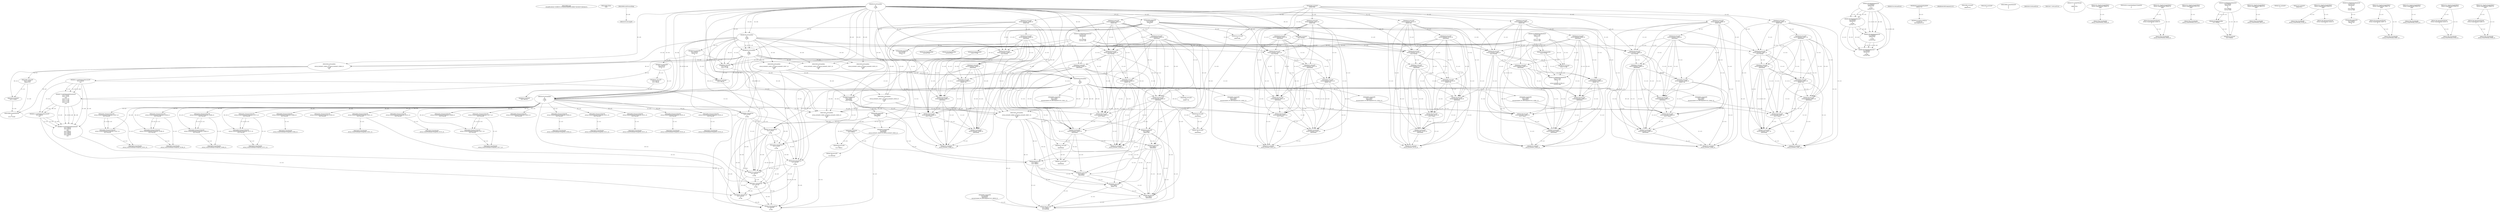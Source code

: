 // Global SCDG with merge call
digraph {
	0 [label="268454688.main
263adf82e9e0ec7e596fc01cc304db4d3dbbf0bccbfdd27d434f2972b904847b"]
	1 [label="268454699.Sleep
1000"]
	2 [label="268450908.GetProcessHeap
"]
	3 [label="268465424.VirtualAlloc
0
128
12288
4"]
	4 [label="268465190.RegOpenKeyExW
2147483650
268501000
0
131097
2147417172"]
	5 [label="268465489.wsprintfW
3221762048
268500964
0"]
	3 -> 5 [label="(0-->1)"]
	6 [label="268466183.VirtualAlloc
0
1024
12288
4"]
	3 -> 6 [label="(3-->3)"]
	3 -> 6 [label="(4-->4)"]
	7 [label="268466202.VirtualAlloc
0
3596
12288
4"]
	3 -> 7 [label="(3-->3)"]
	6 -> 7 [label="(3-->3)"]
	3 -> 7 [label="(4-->4)"]
	6 -> 7 [label="(4-->4)"]
	8 [label="268466212.GetWindowsDirectoryW
3221770240
256"]
	7 -> 8 [label="(0-->1)"]
	9 [label="268466270.GetVolumeInformationW
3221770240
3221770752
256
3221771776
3221771784
3221771780
3221771264
256"]
	7 -> 9 [label="(0-->1)"]
	8 -> 9 [label="(1-->1)"]
	8 -> 9 [label="(2-->3)"]
	8 -> 9 [label="(2-->8)"]
	10 [label="268465190.RegOpenKeyExW
2147483650
268501632
0
131097
2147417172"]
	4 -> 10 [label="(1-->1)"]
	4 -> 10 [label="(4-->4)"]
	4 -> 10 [label="(5-->5)"]
	11 [label="268465223.RegQueryValueExW
3221771788
268501592
0
0
3221771788
2147417188"]
	12 [label="268465254.GetLastError
"]
	13 [label="268465263.RegCloseKey
3221771788"]
	11 -> 13 [label="(1-->1)"]
	11 -> 13 [label="(5-->1)"]
	14 [label="268466376.wsprintfW
3221766144
268501204
0"]
	6 -> 14 [label="(0-->1)"]
	15 [label="268466397.lstrcatW
3221766144
3221771788"]
	6 -> 15 [label="(0-->1)"]
	14 -> 15 [label="(1-->1)"]
	11 -> 15 [label="(1-->2)"]
	11 -> 15 [label="(5-->2)"]
	13 -> 15 [label="(1-->2)"]
	16 [label="268466409.GetModuleHandleW
268501752"]
	17 [label="268466416.GetProcAddress
270536744
RtlComputeCrc32"]
	16 -> 17 [label="(0-->1)"]
	18 [label="268466432.lstrlenW
3221766144"]
	6 -> 18 [label="(0-->1)"]
	14 -> 18 [label="(1-->1)"]
	15 -> 18 [label="(1-->1)"]
	19 [label="268466449.RtlComputeCrc32
"]
	20 [label="268466481.VirtualFree
3221770240
0
32768"]
	7 -> 20 [label="(0-->1)"]
	8 -> 20 [label="(1-->1)"]
	9 -> 20 [label="(1-->1)"]
	21 [label="268464882.lstrlenW
3221762048"]
	3 -> 21 [label="(0-->1)"]
	5 -> 21 [label="(1-->1)"]
	22 [label="268464893.lstrlenW
268497860"]
	23 [label="268453932.VirtualAlloc
0
retval_lstrlenW_32855_32_retval_lstrlenW_32857_32
12288
64"]
	3 -> 23 [label="(3-->3)"]
	6 -> 23 [label="(3-->3)"]
	7 -> 23 [label="(3-->3)"]
	24 [label="268453967.lstrcpyW
0
268497976"]
	25 [label="268453974.lstrlenW
0"]
	26 [label="268464425.lstrcatW
retval_lstrlenW_32898_32
268497860"]
	22 -> 26 [label="(1-->2)"]
	27 [label="268464433.lstrcatW
retval_lstrlenW_32898_32
268500944"]
	26 -> 27 [label="(1-->1)"]
	28 [label="268464439.lstrcatW
retval_lstrlenW_32898_32
3221762048"]
	26 -> 28 [label="(1-->1)"]
	27 -> 28 [label="(1-->1)"]
	3 -> 28 [label="(0-->2)"]
	5 -> 28 [label="(1-->2)"]
	21 -> 28 [label="(1-->2)"]
	29 [label="268464447.lstrcatW
retval_lstrlenW_32898_32
268500948"]
	26 -> 29 [label="(1-->1)"]
	27 -> 29 [label="(1-->1)"]
	28 -> 29 [label="(1-->1)"]
	30 [label="268464636.VirtualAlloc
0
66
12288
64"]
	3 -> 30 [label="(3-->3)"]
	6 -> 30 [label="(3-->3)"]
	7 -> 30 [label="(3-->3)"]
	23 -> 30 [label="(3-->3)"]
	23 -> 30 [label="(4-->4)"]
	31 [label="268464679.wsprintfW
3221778432
268500964
3221774336"]
	30 -> 31 [label="(0-->1)"]
	5 -> 31 [label="(2-->2)"]
	23 -> 31 [label="(0-->3)"]
	32 [label="268464692.lstrcatW
retval_lstrlenW_32898_32
268497764"]
	26 -> 32 [label="(1-->1)"]
	27 -> 32 [label="(1-->1)"]
	28 -> 32 [label="(1-->1)"]
	29 -> 32 [label="(1-->1)"]
	33 [label="268464700.lstrcatW
retval_lstrlenW_32898_32
268500944"]
	26 -> 33 [label="(1-->1)"]
	27 -> 33 [label="(1-->1)"]
	28 -> 33 [label="(1-->1)"]
	29 -> 33 [label="(1-->1)"]
	32 -> 33 [label="(1-->1)"]
	27 -> 33 [label="(2-->2)"]
	34 [label="268464706.lstrcatW
retval_lstrlenW_32898_32
3221778432"]
	26 -> 34 [label="(1-->1)"]
	27 -> 34 [label="(1-->1)"]
	28 -> 34 [label="(1-->1)"]
	29 -> 34 [label="(1-->1)"]
	32 -> 34 [label="(1-->1)"]
	33 -> 34 [label="(1-->1)"]
	30 -> 34 [label="(0-->2)"]
	31 -> 34 [label="(1-->2)"]
	35 [label="268464714.lstrcatW
retval_lstrlenW_32898_32
268500948"]
	26 -> 35 [label="(1-->1)"]
	27 -> 35 [label="(1-->1)"]
	28 -> 35 [label="(1-->1)"]
	29 -> 35 [label="(1-->1)"]
	32 -> 35 [label="(1-->1)"]
	33 -> 35 [label="(1-->1)"]
	34 -> 35 [label="(1-->1)"]
	29 -> 35 [label="(2-->2)"]
	36 [label="268464726.VirtualFree
3221778432
0
32768"]
	30 -> 36 [label="(0-->1)"]
	31 -> 36 [label="(1-->1)"]
	34 -> 36 [label="(2-->1)"]
	20 -> 36 [label="(3-->3)"]
	37 [label="268464767.lstrlenW
retval_lstrlenW_32898_32"]
	26 -> 37 [label="(1-->1)"]
	27 -> 37 [label="(1-->1)"]
	28 -> 37 [label="(1-->1)"]
	29 -> 37 [label="(1-->1)"]
	32 -> 37 [label="(1-->1)"]
	33 -> 37 [label="(1-->1)"]
	34 -> 37 [label="(1-->1)"]
	35 -> 37 [label="(1-->1)"]
	38 [label="268453998.CreateMutexW
0
0
0"]
	39 [label="268454010.GetLastError
"]
	40 [label="268454017.GetLastError
"]
	41 [label="268454043.VirtualFree
3221774336
0
32768"]
	23 -> 41 [label="(0-->1)"]
	31 -> 41 [label="(3-->1)"]
	20 -> 41 [label="(3-->3)"]
	36 -> 41 [label="(3-->3)"]
	42 [label="268467629.VirtualFree
3221762048
0
32768"]
	3 -> 42 [label="(0-->1)"]
	5 -> 42 [label="(1-->1)"]
	21 -> 42 [label="(1-->1)"]
	28 -> 42 [label="(2-->1)"]
	20 -> 42 [label="(3-->3)"]
	36 -> 42 [label="(3-->3)"]
	41 -> 42 [label="(3-->3)"]
	43 [label="268467737.VirtualFree
3221766144
0
32768"]
	6 -> 43 [label="(0-->1)"]
	14 -> 43 [label="(1-->1)"]
	15 -> 43 [label="(1-->1)"]
	18 -> 43 [label="(1-->1)"]
	20 -> 43 [label="(3-->3)"]
	36 -> 43 [label="(3-->3)"]
	41 -> 43 [label="(3-->3)"]
	42 -> 43 [label="(3-->3)"]
	44 [label="268454737.CreateThread
0
0
268447024
0
0
0"]
	45 [label="268454761.WaitForSingleObject
retval_CreateThread_33380_32
5000"]
	46 [label="268454790.CloseHandle
retval_CreateThread_33380_32"]
	45 -> 46 [label="(1-->1)"]
	47 [label="268454450.CreateToolhelp32Snapshot
2
0"]
	48 [label="268454476.VirtualAlloc
0
556
12288
4"]
	3 -> 48 [label="(3-->3)"]
	6 -> 48 [label="(3-->3)"]
	7 -> 48 [label="(3-->3)"]
	23 -> 48 [label="(3-->3)"]
	30 -> 48 [label="(3-->3)"]
	3 -> 48 [label="(4-->4)"]
	6 -> 48 [label="(4-->4)"]
	7 -> 48 [label="(4-->4)"]
	49 [label="268454501.Process32FirstW
retval_CreateToolhelp32Snapshot_33588_32
3221782528"]
	48 -> 49 [label="(0-->2)"]
	50 [label="268454533.lstrcmpiW
"]
	2 -> 50 [label="(0-->0)"]
	51 [label="268465223.RegQueryValueExW
2147417376
268500984
0
0
3221762048
2147417188"]
	3 -> 51 [label="(0-->5)"]
	52 [label="268465263.RegCloseKey
2147417376"]
	51 -> 52 [label="(1-->1)"]
	53 [label="268453932.VirtualAlloc
0
retval_lstrlenW_32827_32_retval_lstrlenW_32826_32
12288
64"]
	3 -> 53 [label="(3-->3)"]
	6 -> 53 [label="(3-->3)"]
	7 -> 53 [label="(3-->3)"]
	54 [label="268464425.lstrcatW
retval_lstrlenW_32840_32
268497860"]
	22 -> 54 [label="(1-->2)"]
	55 [label="268464433.lstrcatW
retval_lstrlenW_32840_32
268500944"]
	54 -> 55 [label="(1-->1)"]
	56 [label="268464439.lstrcatW
retval_lstrlenW_32840_32
3221762048"]
	54 -> 56 [label="(1-->1)"]
	55 -> 56 [label="(1-->1)"]
	3 -> 56 [label="(0-->2)"]
	5 -> 56 [label="(1-->2)"]
	21 -> 56 [label="(1-->2)"]
	51 -> 56 [label="(5-->2)"]
	57 [label="268464447.lstrcatW
retval_lstrlenW_32840_32
268500948"]
	54 -> 57 [label="(1-->1)"]
	55 -> 57 [label="(1-->1)"]
	56 -> 57 [label="(1-->1)"]
	58 [label="268464692.lstrcatW
retval_lstrlenW_32840_32
268497764"]
	54 -> 58 [label="(1-->1)"]
	55 -> 58 [label="(1-->1)"]
	56 -> 58 [label="(1-->1)"]
	57 -> 58 [label="(1-->1)"]
	59 [label="268464700.lstrcatW
retval_lstrlenW_32840_32
268500944"]
	54 -> 59 [label="(1-->1)"]
	55 -> 59 [label="(1-->1)"]
	56 -> 59 [label="(1-->1)"]
	57 -> 59 [label="(1-->1)"]
	58 -> 59 [label="(1-->1)"]
	55 -> 59 [label="(2-->2)"]
	60 [label="268464706.lstrcatW
retval_lstrlenW_32840_32
3221778432"]
	54 -> 60 [label="(1-->1)"]
	55 -> 60 [label="(1-->1)"]
	56 -> 60 [label="(1-->1)"]
	57 -> 60 [label="(1-->1)"]
	58 -> 60 [label="(1-->1)"]
	59 -> 60 [label="(1-->1)"]
	30 -> 60 [label="(0-->2)"]
	31 -> 60 [label="(1-->2)"]
	61 [label="268464714.lstrcatW
retval_lstrlenW_32840_32
268500948"]
	54 -> 61 [label="(1-->1)"]
	55 -> 61 [label="(1-->1)"]
	56 -> 61 [label="(1-->1)"]
	57 -> 61 [label="(1-->1)"]
	58 -> 61 [label="(1-->1)"]
	59 -> 61 [label="(1-->1)"]
	60 -> 61 [label="(1-->1)"]
	57 -> 61 [label="(2-->2)"]
	62 [label="268464767.lstrlenW
retval_lstrlenW_32840_32"]
	54 -> 62 [label="(1-->1)"]
	55 -> 62 [label="(1-->1)"]
	56 -> 62 [label="(1-->1)"]
	57 -> 62 [label="(1-->1)"]
	58 -> 62 [label="(1-->1)"]
	59 -> 62 [label="(1-->1)"]
	60 -> 62 [label="(1-->1)"]
	61 -> 62 [label="(1-->1)"]
	63 [label="268454761.WaitForSingleObject
retval_CreateThread_32929_32
5000"]
	64 [label="268454780.TerminateThread
retval_CreateThread_32929_32
0"]
	63 -> 64 [label="(1-->1)"]
	65 [label="268454790.CloseHandle
retval_CreateThread_32929_32"]
	63 -> 65 [label="(1-->1)"]
	64 -> 65 [label="(1-->1)"]
	66 [label="268454602.Process32NextW
retval_CreateToolhelp32Snapshot_33021_32
3221782528"]
	48 -> 66 [label="(0-->2)"]
	67 [label="268454627.VirtualFree
3221782528
0
32768"]
	48 -> 67 [label="(0-->1)"]
	66 -> 67 [label="(2-->1)"]
	20 -> 67 [label="(3-->3)"]
	36 -> 67 [label="(3-->3)"]
	41 -> 67 [label="(3-->3)"]
	42 -> 67 [label="(3-->3)"]
	43 -> 67 [label="(3-->3)"]
	68 [label="268454634.CloseHandle
retval_CreateToolhelp32Snapshot_33021_32"]
	66 -> 68 [label="(1-->1)"]
	69 [label="268465190.RegOpenKeyExW
2147483650
268501000
0
131097
2147417052"]
	4 -> 69 [label="(1-->1)"]
	10 -> 69 [label="(1-->1)"]
	4 -> 69 [label="(2-->2)"]
	4 -> 69 [label="(4-->4)"]
	10 -> 69 [label="(4-->4)"]
	70 [label="268465489.wsprintfW
3221786624
268500964
0"]
	5 -> 70 [label="(2-->2)"]
	31 -> 70 [label="(2-->2)"]
	71 [label="268466212.GetWindowsDirectoryW
3221794816
256"]
	8 -> 71 [label="(2-->2)"]
	9 -> 71 [label="(3-->2)"]
	9 -> 71 [label="(8-->2)"]
	72 [label="268466270.GetVolumeInformationW
3221794816
3221795328
256
3221796352
3221796360
3221796356
3221795840
256"]
	71 -> 72 [label="(1-->1)"]
	8 -> 72 [label="(2-->3)"]
	9 -> 72 [label="(3-->3)"]
	9 -> 72 [label="(8-->3)"]
	71 -> 72 [label="(2-->3)"]
	8 -> 72 [label="(2-->8)"]
	9 -> 72 [label="(3-->8)"]
	9 -> 72 [label="(8-->8)"]
	71 -> 72 [label="(2-->8)"]
	73 [label="268465190.RegOpenKeyExW
2147483650
268501632
0
131097
2147417052"]
	4 -> 73 [label="(1-->1)"]
	10 -> 73 [label="(1-->1)"]
	69 -> 73 [label="(1-->1)"]
	10 -> 73 [label="(2-->2)"]
	4 -> 73 [label="(4-->4)"]
	10 -> 73 [label="(4-->4)"]
	69 -> 73 [label="(4-->4)"]
	69 -> 73 [label="(5-->5)"]
	74 [label="268466376.wsprintfW
3221790720
268501204
0"]
	14 -> 74 [label="(2-->2)"]
	75 [label="268466397.lstrcatW
3221790720
3221796364"]
	74 -> 75 [label="(1-->1)"]
	76 [label="268466432.lstrlenW
3221790720"]
	74 -> 76 [label="(1-->1)"]
	75 -> 76 [label="(1-->1)"]
	77 [label="268466481.VirtualFree
3221794816
0
32768"]
	71 -> 77 [label="(1-->1)"]
	72 -> 77 [label="(1-->1)"]
	20 -> 77 [label="(3-->3)"]
	36 -> 77 [label="(3-->3)"]
	41 -> 77 [label="(3-->3)"]
	42 -> 77 [label="(3-->3)"]
	43 -> 77 [label="(3-->3)"]
	67 -> 77 [label="(3-->3)"]
	78 [label="268464882.lstrlenW
3221786624"]
	70 -> 78 [label="(1-->1)"]
	79 [label="268452641.VirtualAlloc
0
retval_lstrlenW_38646_32_retval_lstrlenW_38647_32
12288
64"]
	3 -> 79 [label="(3-->3)"]
	6 -> 79 [label="(3-->3)"]
	7 -> 79 [label="(3-->3)"]
	30 -> 79 [label="(3-->3)"]
	48 -> 79 [label="(3-->3)"]
	53 -> 79 [label="(3-->3)"]
	30 -> 79 [label="(4-->4)"]
	53 -> 79 [label="(4-->4)"]
	80 [label="268464425.lstrcatW
3221798912
268497860"]
	79 -> 80 [label="(0-->1)"]
	22 -> 80 [label="(1-->2)"]
	54 -> 80 [label="(2-->2)"]
	81 [label="268464433.lstrcatW
3221798912
268500944"]
	79 -> 81 [label="(0-->1)"]
	80 -> 81 [label="(1-->1)"]
	55 -> 81 [label="(2-->2)"]
	59 -> 81 [label="(2-->2)"]
	82 [label="268464439.lstrcatW
3221798912
3221786624"]
	79 -> 82 [label="(0-->1)"]
	80 -> 82 [label="(1-->1)"]
	81 -> 82 [label="(1-->1)"]
	70 -> 82 [label="(1-->2)"]
	78 -> 82 [label="(1-->2)"]
	83 [label="268464447.lstrcatW
3221798912
268500948"]
	79 -> 83 [label="(0-->1)"]
	80 -> 83 [label="(1-->1)"]
	81 -> 83 [label="(1-->1)"]
	82 -> 83 [label="(1-->1)"]
	57 -> 83 [label="(2-->2)"]
	61 -> 83 [label="(2-->2)"]
	84 [label="268464662.wsprintfW
3221803008
268500952
unconstrained_ret_RtlComputeCrc32_38639_32"]
	85 [label="268464692.lstrcatW
3221798912
268497764"]
	79 -> 85 [label="(0-->1)"]
	80 -> 85 [label="(1-->1)"]
	81 -> 85 [label="(1-->1)"]
	82 -> 85 [label="(1-->1)"]
	83 -> 85 [label="(1-->1)"]
	58 -> 85 [label="(2-->2)"]
	86 [label="268464700.lstrcatW
3221798912
268500944"]
	79 -> 86 [label="(0-->1)"]
	80 -> 86 [label="(1-->1)"]
	81 -> 86 [label="(1-->1)"]
	82 -> 86 [label="(1-->1)"]
	83 -> 86 [label="(1-->1)"]
	85 -> 86 [label="(1-->1)"]
	55 -> 86 [label="(2-->2)"]
	59 -> 86 [label="(2-->2)"]
	81 -> 86 [label="(2-->2)"]
	87 [label="268464706.lstrcatW
3221798912
3221803008"]
	79 -> 87 [label="(0-->1)"]
	80 -> 87 [label="(1-->1)"]
	81 -> 87 [label="(1-->1)"]
	82 -> 87 [label="(1-->1)"]
	83 -> 87 [label="(1-->1)"]
	85 -> 87 [label="(1-->1)"]
	86 -> 87 [label="(1-->1)"]
	84 -> 87 [label="(1-->2)"]
	88 [label="268464662.wsprintfW
3221778432
268500952
unconstrained_ret_RtlComputeCrc32_32811_32"]
	30 -> 88 [label="(0-->1)"]
	89 [label="268454761.WaitForSingleObject
retval_CreateThread_33113_32
5000"]
	90 [label="268454790.CloseHandle
retval_CreateThread_33113_32"]
	89 -> 90 [label="(1-->1)"]
	91 [label="268454602.Process32NextW
retval_CreateToolhelp32Snapshot_33211_32
3221782528"]
	48 -> 91 [label="(0-->2)"]
	92 [label="268454634.CloseHandle
retval_CreateToolhelp32Snapshot_33211_32"]
	91 -> 92 [label="(1-->1)"]
	93 [label="268465223.RegQueryValueExW
3221796364
268501592
0
0
3221796364
2147417068"]
	94 [label="268465239.RegCloseKey
3221796364"]
	93 -> 94 [label="(1-->1)"]
	93 -> 94 [label="(5-->1)"]
	95 [label="268466320.lstrlenW
3221796364"]
	93 -> 95 [label="(1-->1)"]
	93 -> 95 [label="(5-->1)"]
	94 -> 95 [label="(1-->1)"]
	96 [label="268453932.VirtualAlloc
0
retval_lstrlenW_33050_32_retval_lstrlenW_33053_32
12288
64"]
	3 -> 96 [label="(3-->3)"]
	6 -> 96 [label="(3-->3)"]
	7 -> 96 [label="(3-->3)"]
	97 [label="268464425.lstrcatW
retval_lstrlenW_33120_32
268497860"]
	22 -> 97 [label="(1-->2)"]
	98 [label="268464433.lstrcatW
retval_lstrlenW_33120_32
268500944"]
	97 -> 98 [label="(1-->1)"]
	99 [label="268464439.lstrcatW
retval_lstrlenW_33120_32
3221762048"]
	97 -> 99 [label="(1-->1)"]
	98 -> 99 [label="(1-->1)"]
	3 -> 99 [label="(0-->2)"]
	5 -> 99 [label="(1-->2)"]
	21 -> 99 [label="(1-->2)"]
	51 -> 99 [label="(5-->2)"]
	100 [label="268464447.lstrcatW
retval_lstrlenW_33120_32
268500948"]
	97 -> 100 [label="(1-->1)"]
	98 -> 100 [label="(1-->1)"]
	99 -> 100 [label="(1-->1)"]
	101 [label="268464662.wsprintfW
3221778432
268500952
unconstrained_ret_RtlComputeCrc32_33002_32"]
	30 -> 101 [label="(0-->1)"]
	102 [label="268464692.lstrcatW
retval_lstrlenW_33120_32
268497764"]
	97 -> 102 [label="(1-->1)"]
	98 -> 102 [label="(1-->1)"]
	99 -> 102 [label="(1-->1)"]
	100 -> 102 [label="(1-->1)"]
	103 [label="268464700.lstrcatW
retval_lstrlenW_33120_32
268500944"]
	97 -> 103 [label="(1-->1)"]
	98 -> 103 [label="(1-->1)"]
	99 -> 103 [label="(1-->1)"]
	100 -> 103 [label="(1-->1)"]
	102 -> 103 [label="(1-->1)"]
	98 -> 103 [label="(2-->2)"]
	104 [label="268464706.lstrcatW
retval_lstrlenW_33120_32
3221778432"]
	97 -> 104 [label="(1-->1)"]
	98 -> 104 [label="(1-->1)"]
	99 -> 104 [label="(1-->1)"]
	100 -> 104 [label="(1-->1)"]
	102 -> 104 [label="(1-->1)"]
	103 -> 104 [label="(1-->1)"]
	30 -> 104 [label="(0-->2)"]
	101 -> 104 [label="(1-->2)"]
	105 [label="268464714.lstrcatW
retval_lstrlenW_33120_32
268500948"]
	97 -> 105 [label="(1-->1)"]
	98 -> 105 [label="(1-->1)"]
	99 -> 105 [label="(1-->1)"]
	100 -> 105 [label="(1-->1)"]
	102 -> 105 [label="(1-->1)"]
	103 -> 105 [label="(1-->1)"]
	104 -> 105 [label="(1-->1)"]
	100 -> 105 [label="(2-->2)"]
	106 [label="268464767.lstrlenW
retval_lstrlenW_33120_32"]
	97 -> 106 [label="(1-->1)"]
	98 -> 106 [label="(1-->1)"]
	99 -> 106 [label="(1-->1)"]
	100 -> 106 [label="(1-->1)"]
	102 -> 106 [label="(1-->1)"]
	103 -> 106 [label="(1-->1)"]
	104 -> 106 [label="(1-->1)"]
	105 -> 106 [label="(1-->1)"]
	107 [label="268454761.WaitForSingleObject
retval_CreateThread_33970_32
5000"]
	108 [label="268454790.CloseHandle
retval_CreateThread_33970_32"]
	107 -> 108 [label="(1-->1)"]
	109 [label="268454602.Process32NextW
retval_CreateToolhelp32Snapshot_35022_32
3221782528"]
	48 -> 109 [label="(0-->2)"]
	110 [label="268454602.Process32NextW
retval_CreateToolhelp32Snapshot_33221_32
3221782528"]
	48 -> 110 [label="(0-->2)"]
	111 [label="268454634.CloseHandle
retval_CreateToolhelp32Snapshot_33221_32"]
	110 -> 111 [label="(1-->1)"]
	112 [label="268452641.VirtualAlloc
0
retval_lstrlenW_35905_32_retval_lstrlenW_35903_32
12288
64"]
	3 -> 112 [label="(3-->3)"]
	6 -> 112 [label="(3-->3)"]
	7 -> 112 [label="(3-->3)"]
	30 -> 112 [label="(3-->3)"]
	48 -> 112 [label="(3-->3)"]
	53 -> 112 [label="(3-->3)"]
	30 -> 112 [label="(4-->4)"]
	53 -> 112 [label="(4-->4)"]
	113 [label="268464425.lstrcatW
0
268497860"]
	22 -> 113 [label="(1-->2)"]
	54 -> 113 [label="(2-->2)"]
	114 [label="268464433.lstrcatW
0
268500944"]
	55 -> 114 [label="(2-->2)"]
	59 -> 114 [label="(2-->2)"]
	115 [label="268464439.lstrcatW
0
3221786624"]
	70 -> 115 [label="(1-->2)"]
	78 -> 115 [label="(1-->2)"]
	116 [label="268464447.lstrcatW
0
268500948"]
	57 -> 116 [label="(2-->2)"]
	61 -> 116 [label="(2-->2)"]
	117 [label="268464679.wsprintfW
3221803008
268500964
retval_lstrlenW_35905_32_retval_lstrlenW_35903_32"]
	5 -> 117 [label="(2-->2)"]
	70 -> 117 [label="(2-->2)"]
	112 -> 117 [label="(2-->3)"]
	118 [label="268464692.lstrcatW
0
268497764"]
	58 -> 118 [label="(2-->2)"]
	119 [label="268464700.lstrcatW
0
268500944"]
	55 -> 119 [label="(2-->2)"]
	59 -> 119 [label="(2-->2)"]
	114 -> 119 [label="(2-->2)"]
	120 [label="268464706.lstrcatW
0
3221803008"]
	117 -> 120 [label="(1-->2)"]
	121 [label="268464714.lstrcatW
0
268500948"]
	57 -> 121 [label="(2-->2)"]
	61 -> 121 [label="(2-->2)"]
	116 -> 121 [label="(2-->2)"]
	122 [label="268464726.VirtualFree
3221803008
0
32768"]
	117 -> 122 [label="(1-->1)"]
	120 -> 122 [label="(2-->1)"]
	20 -> 122 [label="(3-->3)"]
	36 -> 122 [label="(3-->3)"]
	41 -> 122 [label="(3-->3)"]
	42 -> 122 [label="(3-->3)"]
	43 -> 122 [label="(3-->3)"]
	67 -> 122 [label="(3-->3)"]
	77 -> 122 [label="(3-->3)"]
	123 [label="268464767.lstrlenW
0"]
	124 [label="268452707.lstrlenW
268497912"]
	125 [label="268465239.RegCloseKey
3221771788"]
	11 -> 125 [label="(1-->1)"]
	11 -> 125 [label="(5-->1)"]
	126 [label="268466320.lstrlenW
3221771788"]
	11 -> 126 [label="(1-->1)"]
	11 -> 126 [label="(5-->1)"]
	125 -> 126 [label="(1-->1)"]
	127 [label="268465239.RegCloseKey
2147417376"]
	51 -> 127 [label="(1-->1)"]
	128 [label="268465489.wsprintfW
3221762048
268501104
0"]
	3 -> 128 [label="(0-->1)"]
	51 -> 128 [label="(5-->1)"]
	129 [label="268465223.RegQueryValueExW
3221771788
268501728
0
0
retval_lstrlenW_32789_32
2147417188"]
	11 -> 129 [label="(1-->1)"]
	11 -> 129 [label="(5-->1)"]
	125 -> 129 [label="(1-->1)"]
	126 -> 129 [label="(1-->1)"]
	11 -> 129 [label="(6-->6)"]
	130 [label="268453932.VirtualAlloc
0
retval_lstrlenW_32908_32_retval_lstrlenW_32906_32
12288
64"]
	3 -> 130 [label="(3-->3)"]
	6 -> 130 [label="(3-->3)"]
	7 -> 130 [label="(3-->3)"]
	131 [label="268453967.lstrcpyW
3221774336
268497976"]
	130 -> 131 [label="(0-->1)"]
	132 [label="268453974.lstrlenW
3221774336"]
	130 -> 132 [label="(0-->1)"]
	131 -> 132 [label="(1-->1)"]
	133 [label="268464425.lstrcatW
retval_lstrlenW_32969_32
268497860"]
	22 -> 133 [label="(1-->2)"]
	134 [label="268464433.lstrcatW
retval_lstrlenW_32969_32
268500944"]
	133 -> 134 [label="(1-->1)"]
	135 [label="268464439.lstrcatW
retval_lstrlenW_32969_32
3221762048"]
	133 -> 135 [label="(1-->1)"]
	134 -> 135 [label="(1-->1)"]
	3 -> 135 [label="(0-->2)"]
	5 -> 135 [label="(1-->2)"]
	21 -> 135 [label="(1-->2)"]
	136 [label="268464447.lstrcatW
retval_lstrlenW_32969_32
268500948"]
	133 -> 136 [label="(1-->1)"]
	134 -> 136 [label="(1-->1)"]
	135 -> 136 [label="(1-->1)"]
	137 [label="268464662.wsprintfW
3221778432
268500952
unconstrained_ret_RtlComputeCrc32_32891_32"]
	30 -> 137 [label="(0-->1)"]
	138 [label="268464692.lstrcatW
retval_lstrlenW_32969_32
268497764"]
	133 -> 138 [label="(1-->1)"]
	134 -> 138 [label="(1-->1)"]
	135 -> 138 [label="(1-->1)"]
	136 -> 138 [label="(1-->1)"]
	139 [label="268464700.lstrcatW
retval_lstrlenW_32969_32
268500944"]
	133 -> 139 [label="(1-->1)"]
	134 -> 139 [label="(1-->1)"]
	135 -> 139 [label="(1-->1)"]
	136 -> 139 [label="(1-->1)"]
	138 -> 139 [label="(1-->1)"]
	134 -> 139 [label="(2-->2)"]
	140 [label="268464706.lstrcatW
retval_lstrlenW_32969_32
3221778432"]
	133 -> 140 [label="(1-->1)"]
	134 -> 140 [label="(1-->1)"]
	135 -> 140 [label="(1-->1)"]
	136 -> 140 [label="(1-->1)"]
	138 -> 140 [label="(1-->1)"]
	139 -> 140 [label="(1-->1)"]
	30 -> 140 [label="(0-->2)"]
	137 -> 140 [label="(1-->2)"]
	141 [label="268464714.lstrcatW
retval_lstrlenW_32969_32
268500948"]
	133 -> 141 [label="(1-->1)"]
	134 -> 141 [label="(1-->1)"]
	135 -> 141 [label="(1-->1)"]
	136 -> 141 [label="(1-->1)"]
	138 -> 141 [label="(1-->1)"]
	139 -> 141 [label="(1-->1)"]
	140 -> 141 [label="(1-->1)"]
	136 -> 141 [label="(2-->2)"]
	142 [label="268464767.lstrlenW
retval_lstrlenW_32969_32"]
	133 -> 142 [label="(1-->1)"]
	134 -> 142 [label="(1-->1)"]
	135 -> 142 [label="(1-->1)"]
	136 -> 142 [label="(1-->1)"]
	138 -> 142 [label="(1-->1)"]
	139 -> 142 [label="(1-->1)"]
	140 -> 142 [label="(1-->1)"]
	141 -> 142 [label="(1-->1)"]
	143 [label="268453998.CreateMutexW
0
0
3221774336"]
	130 -> 143 [label="(0-->3)"]
	131 -> 143 [label="(1-->3)"]
	132 -> 143 [label="(1-->3)"]
	144 [label="268454761.WaitForSingleObject
retval_CreateThread_33184_32
5000"]
	145 [label="268454790.CloseHandle
retval_CreateThread_33184_32"]
	144 -> 145 [label="(1-->1)"]
	146 [label="268454602.Process32NextW
retval_CreateToolhelp32Snapshot_33235_32
3221782528"]
	48 -> 146 [label="(0-->2)"]
	147 [label="268454634.CloseHandle
retval_CreateToolhelp32Snapshot_33235_32"]
	146 -> 147 [label="(1-->1)"]
	148 [label="268464425.lstrcatW
retval_lstrlenW_32887_32
268497860"]
	22 -> 148 [label="(1-->2)"]
	149 [label="268464433.lstrcatW
retval_lstrlenW_32887_32
268500944"]
	148 -> 149 [label="(1-->1)"]
	150 [label="268464439.lstrcatW
retval_lstrlenW_32887_32
3221762048"]
	148 -> 150 [label="(1-->1)"]
	149 -> 150 [label="(1-->1)"]
	3 -> 150 [label="(0-->2)"]
	5 -> 150 [label="(1-->2)"]
	21 -> 150 [label="(1-->2)"]
	151 [label="268464447.lstrcatW
retval_lstrlenW_32887_32
268500948"]
	148 -> 151 [label="(1-->1)"]
	149 -> 151 [label="(1-->1)"]
	150 -> 151 [label="(1-->1)"]
	152 [label="268464662.wsprintfW
3221778432
268500952
unconstrained_ret_RtlComputeCrc32_32843_32"]
	30 -> 152 [label="(0-->1)"]
	153 [label="268464692.lstrcatW
retval_lstrlenW_32887_32
268497764"]
	148 -> 153 [label="(1-->1)"]
	149 -> 153 [label="(1-->1)"]
	150 -> 153 [label="(1-->1)"]
	151 -> 153 [label="(1-->1)"]
	154 [label="268464700.lstrcatW
retval_lstrlenW_32887_32
268500944"]
	148 -> 154 [label="(1-->1)"]
	149 -> 154 [label="(1-->1)"]
	150 -> 154 [label="(1-->1)"]
	151 -> 154 [label="(1-->1)"]
	153 -> 154 [label="(1-->1)"]
	149 -> 154 [label="(2-->2)"]
	155 [label="268464706.lstrcatW
retval_lstrlenW_32887_32
3221778432"]
	148 -> 155 [label="(1-->1)"]
	149 -> 155 [label="(1-->1)"]
	150 -> 155 [label="(1-->1)"]
	151 -> 155 [label="(1-->1)"]
	153 -> 155 [label="(1-->1)"]
	154 -> 155 [label="(1-->1)"]
	30 -> 155 [label="(0-->2)"]
	152 -> 155 [label="(1-->2)"]
	156 [label="268464714.lstrcatW
retval_lstrlenW_32887_32
268500948"]
	148 -> 156 [label="(1-->1)"]
	149 -> 156 [label="(1-->1)"]
	150 -> 156 [label="(1-->1)"]
	151 -> 156 [label="(1-->1)"]
	153 -> 156 [label="(1-->1)"]
	154 -> 156 [label="(1-->1)"]
	155 -> 156 [label="(1-->1)"]
	151 -> 156 [label="(2-->2)"]
	157 [label="268464767.lstrlenW
retval_lstrlenW_32887_32"]
	148 -> 157 [label="(1-->1)"]
	149 -> 157 [label="(1-->1)"]
	150 -> 157 [label="(1-->1)"]
	151 -> 157 [label="(1-->1)"]
	153 -> 157 [label="(1-->1)"]
	154 -> 157 [label="(1-->1)"]
	155 -> 157 [label="(1-->1)"]
	156 -> 157 [label="(1-->1)"]
	158 [label="268454602.Process32NextW
retval_CreateToolhelp32Snapshot_33193_32
3221782528"]
	48 -> 158 [label="(0-->2)"]
	159 [label="268454634.CloseHandle
retval_CreateToolhelp32Snapshot_33193_32"]
	158 -> 159 [label="(1-->1)"]
	160 [label="268465223.RegQueryValueExW
2147417376
268500984
0
0
3221786624
2147417068"]
	161 [label="268465489.wsprintfW
3221786624
268501104
0"]
	160 -> 161 [label="(5-->1)"]
	162 [label="268454780.TerminateThread
retval_CreateThread_33184_32
0"]
	144 -> 162 [label="(1-->1)"]
	163 [label="268454501.Process32FirstW
retval_CreateToolhelp32Snapshot_33277_32
3221782528"]
	48 -> 163 [label="(0-->2)"]
	164 [label="268454602.Process32NextW
retval_CreateToolhelp32Snapshot_33277_32
3221782528"]
	163 -> 164 [label="(1-->1)"]
	48 -> 164 [label="(0-->2)"]
	163 -> 164 [label="(2-->2)"]
	165 [label="268454634.CloseHandle
retval_CreateToolhelp32Snapshot_33277_32"]
	163 -> 165 [label="(1-->1)"]
	164 -> 165 [label="(1-->1)"]
	166 [label="268454761.WaitForSingleObject
retval_CreateThread_33097_32
5000"]
	167 [label="268454780.TerminateThread
retval_CreateThread_33097_32
0"]
	166 -> 167 [label="(1-->1)"]
	168 [label="268454790.CloseHandle
retval_CreateThread_33097_32"]
	166 -> 168 [label="(1-->1)"]
	167 -> 168 [label="(1-->1)"]
	169 [label="268454501.Process32FirstW
retval_CreateToolhelp32Snapshot_33247_32
3221782528"]
	48 -> 169 [label="(0-->2)"]
	170 [label="268454602.Process32NextW
retval_CreateToolhelp32Snapshot_33247_32
3221782528"]
	169 -> 170 [label="(1-->1)"]
	48 -> 170 [label="(0-->2)"]
	169 -> 170 [label="(2-->2)"]
	171 [label="268454634.CloseHandle
retval_CreateToolhelp32Snapshot_33247_32"]
	169 -> 171 [label="(1-->1)"]
	170 -> 171 [label="(1-->1)"]
	172 [label="268454602.Process32NextW
retval_CreateToolhelp32Snapshot_32984_32
3221782528"]
	48 -> 172 [label="(0-->2)"]
	173 [label="268454634.CloseHandle
retval_CreateToolhelp32Snapshot_32984_32"]
	172 -> 173 [label="(1-->1)"]
	174 [label="268453932.VirtualAlloc
0
retval_lstrlenW_32833_32_retval_lstrlenW_32837_32
12288
64"]
	3 -> 174 [label="(3-->3)"]
	6 -> 174 [label="(3-->3)"]
	7 -> 174 [label="(3-->3)"]
	175 [label="268464425.lstrcatW
retval_lstrlenW_32864_32
268497860"]
	22 -> 175 [label="(1-->2)"]
	176 [label="268464433.lstrcatW
retval_lstrlenW_32864_32
268500944"]
	175 -> 176 [label="(1-->1)"]
	177 [label="268464439.lstrcatW
retval_lstrlenW_32864_32
3221762048"]
	175 -> 177 [label="(1-->1)"]
	176 -> 177 [label="(1-->1)"]
	3 -> 177 [label="(0-->2)"]
	5 -> 177 [label="(1-->2)"]
	21 -> 177 [label="(1-->2)"]
	51 -> 177 [label="(5-->2)"]
	178 [label="268464447.lstrcatW
retval_lstrlenW_32864_32
268500948"]
	175 -> 178 [label="(1-->1)"]
	176 -> 178 [label="(1-->1)"]
	177 -> 178 [label="(1-->1)"]
	179 [label="268464662.wsprintfW
3221778432
268500952
unconstrained_ret_RtlComputeCrc32_32824_32"]
	30 -> 179 [label="(0-->1)"]
	180 [label="268464692.lstrcatW
retval_lstrlenW_32864_32
268497764"]
	175 -> 180 [label="(1-->1)"]
	176 -> 180 [label="(1-->1)"]
	177 -> 180 [label="(1-->1)"]
	178 -> 180 [label="(1-->1)"]
	181 [label="268464700.lstrcatW
retval_lstrlenW_32864_32
268500944"]
	175 -> 181 [label="(1-->1)"]
	176 -> 181 [label="(1-->1)"]
	177 -> 181 [label="(1-->1)"]
	178 -> 181 [label="(1-->1)"]
	180 -> 181 [label="(1-->1)"]
	176 -> 181 [label="(2-->2)"]
	182 [label="268464706.lstrcatW
retval_lstrlenW_32864_32
3221778432"]
	175 -> 182 [label="(1-->1)"]
	176 -> 182 [label="(1-->1)"]
	177 -> 182 [label="(1-->1)"]
	178 -> 182 [label="(1-->1)"]
	180 -> 182 [label="(1-->1)"]
	181 -> 182 [label="(1-->1)"]
	30 -> 182 [label="(0-->2)"]
	179 -> 182 [label="(1-->2)"]
	183 [label="268464714.lstrcatW
retval_lstrlenW_32864_32
268500948"]
	175 -> 183 [label="(1-->1)"]
	176 -> 183 [label="(1-->1)"]
	177 -> 183 [label="(1-->1)"]
	178 -> 183 [label="(1-->1)"]
	180 -> 183 [label="(1-->1)"]
	181 -> 183 [label="(1-->1)"]
	182 -> 183 [label="(1-->1)"]
	178 -> 183 [label="(2-->2)"]
	184 [label="268464767.lstrlenW
retval_lstrlenW_32864_32"]
	175 -> 184 [label="(1-->1)"]
	176 -> 184 [label="(1-->1)"]
	177 -> 184 [label="(1-->1)"]
	178 -> 184 [label="(1-->1)"]
	180 -> 184 [label="(1-->1)"]
	181 -> 184 [label="(1-->1)"]
	182 -> 184 [label="(1-->1)"]
	183 -> 184 [label="(1-->1)"]
	185 [label="268454761.WaitForSingleObject
retval_CreateThread_33078_32
5000"]
	186 [label="268454790.CloseHandle
retval_CreateThread_33078_32"]
	185 -> 186 [label="(1-->1)"]
	187 [label="268454602.Process32NextW
retval_CreateToolhelp32Snapshot_33122_32
3221782528"]
	48 -> 187 [label="(0-->2)"]
	188 [label="268454634.CloseHandle
retval_CreateToolhelp32Snapshot_33122_32"]
	187 -> 188 [label="(1-->1)"]
	189 [label="268454501.Process32FirstW
retval_CreateToolhelp32Snapshot_33199_32
3221782528"]
	48 -> 189 [label="(0-->2)"]
	190 [label="268454602.Process32NextW
retval_CreateToolhelp32Snapshot_33199_32
3221782528"]
	189 -> 190 [label="(1-->1)"]
	48 -> 190 [label="(0-->2)"]
	189 -> 190 [label="(2-->2)"]
	191 [label="268454634.CloseHandle
retval_CreateToolhelp32Snapshot_33199_32"]
	189 -> 191 [label="(1-->1)"]
	190 -> 191 [label="(1-->1)"]
	192 [label="268454761.WaitForSingleObject
retval_CreateThread_33183_32
5000"]
	193 [label="268454780.TerminateThread
retval_CreateThread_33183_32
0"]
	192 -> 193 [label="(1-->1)"]
	194 [label="268454790.CloseHandle
retval_CreateThread_33183_32"]
	192 -> 194 [label="(1-->1)"]
	193 -> 194 [label="(1-->1)"]
	195 [label="268454501.Process32FirstW
retval_CreateToolhelp32Snapshot_33409_32
3221782528"]
	48 -> 195 [label="(0-->2)"]
	196 [label="268454602.Process32NextW
retval_CreateToolhelp32Snapshot_33409_32
3221782528"]
	195 -> 196 [label="(1-->1)"]
	48 -> 196 [label="(0-->2)"]
	195 -> 196 [label="(2-->2)"]
	197 [label="268454634.CloseHandle
retval_CreateToolhelp32Snapshot_33409_32"]
	195 -> 197 [label="(1-->1)"]
	196 -> 197 [label="(1-->1)"]
	198 [label="268454501.Process32FirstW
retval_CreateToolhelp32Snapshot_33193_32
3221782528"]
	48 -> 198 [label="(0-->2)"]
	199 [label="268464425.lstrcatW
retval_lstrlenW_32913_32
268497860"]
	22 -> 199 [label="(1-->2)"]
	200 [label="268464433.lstrcatW
retval_lstrlenW_32913_32
268500944"]
	199 -> 200 [label="(1-->1)"]
	201 [label="268464439.lstrcatW
retval_lstrlenW_32913_32
3221762048"]
	199 -> 201 [label="(1-->1)"]
	200 -> 201 [label="(1-->1)"]
	3 -> 201 [label="(0-->2)"]
	5 -> 201 [label="(1-->2)"]
	21 -> 201 [label="(1-->2)"]
	51 -> 201 [label="(5-->2)"]
	202 [label="268464447.lstrcatW
retval_lstrlenW_32913_32
268500948"]
	199 -> 202 [label="(1-->1)"]
	200 -> 202 [label="(1-->1)"]
	201 -> 202 [label="(1-->1)"]
	203 [label="268464692.lstrcatW
retval_lstrlenW_32913_32
268497764"]
	199 -> 203 [label="(1-->1)"]
	200 -> 203 [label="(1-->1)"]
	201 -> 203 [label="(1-->1)"]
	202 -> 203 [label="(1-->1)"]
	204 [label="268464700.lstrcatW
retval_lstrlenW_32913_32
268500944"]
	199 -> 204 [label="(1-->1)"]
	200 -> 204 [label="(1-->1)"]
	201 -> 204 [label="(1-->1)"]
	202 -> 204 [label="(1-->1)"]
	203 -> 204 [label="(1-->1)"]
	200 -> 204 [label="(2-->2)"]
	205 [label="268464706.lstrcatW
retval_lstrlenW_32913_32
3221778432"]
	199 -> 205 [label="(1-->1)"]
	200 -> 205 [label="(1-->1)"]
	201 -> 205 [label="(1-->1)"]
	202 -> 205 [label="(1-->1)"]
	203 -> 205 [label="(1-->1)"]
	204 -> 205 [label="(1-->1)"]
	30 -> 205 [label="(0-->2)"]
	31 -> 205 [label="(1-->2)"]
	206 [label="268464714.lstrcatW
retval_lstrlenW_32913_32
268500948"]
	199 -> 206 [label="(1-->1)"]
	200 -> 206 [label="(1-->1)"]
	201 -> 206 [label="(1-->1)"]
	202 -> 206 [label="(1-->1)"]
	203 -> 206 [label="(1-->1)"]
	204 -> 206 [label="(1-->1)"]
	205 -> 206 [label="(1-->1)"]
	202 -> 206 [label="(2-->2)"]
	207 [label="268464767.lstrlenW
retval_lstrlenW_32913_32"]
	199 -> 207 [label="(1-->1)"]
	200 -> 207 [label="(1-->1)"]
	201 -> 207 [label="(1-->1)"]
	202 -> 207 [label="(1-->1)"]
	203 -> 207 [label="(1-->1)"]
	204 -> 207 [label="(1-->1)"]
	205 -> 207 [label="(1-->1)"]
	206 -> 207 [label="(1-->1)"]
	208 [label="268454761.WaitForSingleObject
retval_CreateThread_33393_32
5000"]
	209 [label="268454780.TerminateThread
retval_CreateThread_33393_32
0"]
	208 -> 209 [label="(1-->1)"]
	210 [label="268454790.CloseHandle
retval_CreateThread_33393_32"]
	208 -> 210 [label="(1-->1)"]
	209 -> 210 [label="(1-->1)"]
	211 [label="268454501.Process32FirstW
retval_CreateToolhelp32Snapshot_33727_32
3221782528"]
	48 -> 211 [label="(0-->2)"]
	212 [label="268454602.Process32NextW
retval_CreateToolhelp32Snapshot_33727_32
3221782528"]
	211 -> 212 [label="(1-->1)"]
	48 -> 212 [label="(0-->2)"]
	211 -> 212 [label="(2-->2)"]
	213 [label="268454634.CloseHandle
retval_CreateToolhelp32Snapshot_33727_32"]
	211 -> 213 [label="(1-->1)"]
	212 -> 213 [label="(1-->1)"]
	214 [label="268454602.Process32NextW
retval_CreateToolhelp32Snapshot_32958_32
3221782528"]
	48 -> 214 [label="(0-->2)"]
	215 [label="268454634.CloseHandle
retval_CreateToolhelp32Snapshot_32958_32"]
	214 -> 215 [label="(1-->1)"]
}
